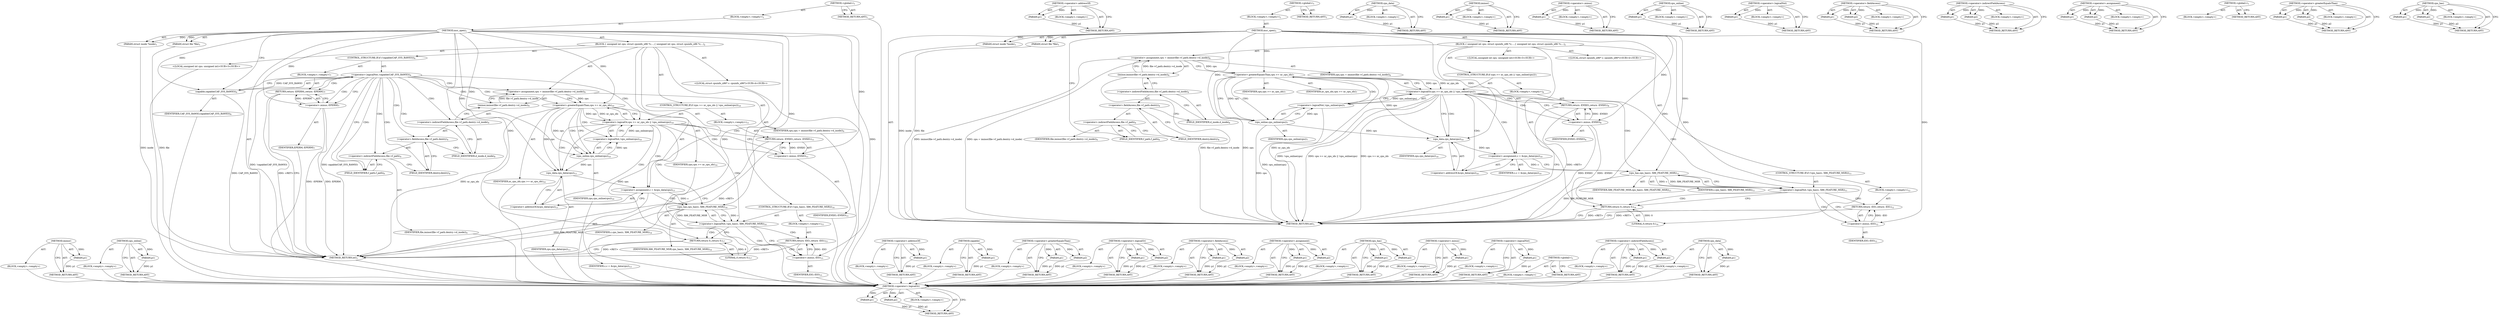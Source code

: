 digraph "cpu_data" {
vulnerable_96 [label=<(METHOD,&lt;operator&gt;.logicalOr)>];
vulnerable_97 [label=<(PARAM,p1)>];
vulnerable_98 [label=<(PARAM,p2)>];
vulnerable_99 [label=<(BLOCK,&lt;empty&gt;,&lt;empty&gt;)>];
vulnerable_100 [label=<(METHOD_RETURN,ANY)>];
vulnerable_118 [label=<(METHOD,&lt;operator&gt;.addressOf)>];
vulnerable_119 [label=<(PARAM,p1)>];
vulnerable_120 [label=<(BLOCK,&lt;empty&gt;,&lt;empty&gt;)>];
vulnerable_121 [label=<(METHOD_RETURN,ANY)>];
vulnerable_6 [label=<(METHOD,&lt;global&gt;)<SUB>1</SUB>>];
vulnerable_7 [label=<(BLOCK,&lt;empty&gt;,&lt;empty&gt;)<SUB>1</SUB>>];
vulnerable_8 [label=<(METHOD,msr_open)<SUB>1</SUB>>];
vulnerable_9 [label=<(PARAM,struct inode *inode)<SUB>1</SUB>>];
vulnerable_10 [label=<(PARAM,struct file *file)<SUB>1</SUB>>];
vulnerable_11 [label=<(BLOCK,{
 	unsigned int cpu;
 	struct cpuinfo_x86 *c;
...,{
 	unsigned int cpu;
 	struct cpuinfo_x86 *c;
...)<SUB>2</SUB>>];
vulnerable_12 [label="<(LOCAL,unsigned int cpu: unsigned int)<SUB>3</SUB>>"];
vulnerable_13 [label="<(LOCAL,struct cpuinfo_x86* c: cpuinfo_x86*)<SUB>4</SUB>>"];
vulnerable_14 [label=<(&lt;operator&gt;.assignment,cpu = iminor(file-&gt;f_path.dentry-&gt;d_inode))<SUB>6</SUB>>];
vulnerable_15 [label=<(IDENTIFIER,cpu,cpu = iminor(file-&gt;f_path.dentry-&gt;d_inode))<SUB>6</SUB>>];
vulnerable_16 [label=<(iminor,iminor(file-&gt;f_path.dentry-&gt;d_inode))<SUB>6</SUB>>];
vulnerable_17 [label=<(&lt;operator&gt;.indirectFieldAccess,file-&gt;f_path.dentry-&gt;d_inode)<SUB>6</SUB>>];
vulnerable_18 [label=<(&lt;operator&gt;.fieldAccess,file-&gt;f_path.dentry)<SUB>6</SUB>>];
vulnerable_19 [label=<(&lt;operator&gt;.indirectFieldAccess,file-&gt;f_path)<SUB>6</SUB>>];
vulnerable_20 [label=<(IDENTIFIER,file,iminor(file-&gt;f_path.dentry-&gt;d_inode))<SUB>6</SUB>>];
vulnerable_21 [label=<(FIELD_IDENTIFIER,f_path,f_path)<SUB>6</SUB>>];
vulnerable_22 [label=<(FIELD_IDENTIFIER,dentry,dentry)<SUB>6</SUB>>];
vulnerable_23 [label=<(FIELD_IDENTIFIER,d_inode,d_inode)<SUB>6</SUB>>];
vulnerable_24 [label=<(CONTROL_STRUCTURE,IF,if (cpu &gt;= nr_cpu_ids || !cpu_online(cpu)))<SUB>7</SUB>>];
vulnerable_25 [label=<(&lt;operator&gt;.logicalOr,cpu &gt;= nr_cpu_ids || !cpu_online(cpu))<SUB>7</SUB>>];
vulnerable_26 [label=<(&lt;operator&gt;.greaterEqualsThan,cpu &gt;= nr_cpu_ids)<SUB>7</SUB>>];
vulnerable_27 [label=<(IDENTIFIER,cpu,cpu &gt;= nr_cpu_ids)<SUB>7</SUB>>];
vulnerable_28 [label=<(IDENTIFIER,nr_cpu_ids,cpu &gt;= nr_cpu_ids)<SUB>7</SUB>>];
vulnerable_29 [label=<(&lt;operator&gt;.logicalNot,!cpu_online(cpu))<SUB>7</SUB>>];
vulnerable_30 [label=<(cpu_online,cpu_online(cpu))<SUB>7</SUB>>];
vulnerable_31 [label=<(IDENTIFIER,cpu,cpu_online(cpu))<SUB>7</SUB>>];
vulnerable_32 [label=<(BLOCK,&lt;empty&gt;,&lt;empty&gt;)<SUB>8</SUB>>];
vulnerable_33 [label=<(RETURN,return -ENXIO;,return -ENXIO;)<SUB>8</SUB>>];
vulnerable_34 [label=<(&lt;operator&gt;.minus,-ENXIO)<SUB>8</SUB>>];
vulnerable_35 [label=<(IDENTIFIER,ENXIO,-ENXIO)<SUB>8</SUB>>];
vulnerable_36 [label=<(&lt;operator&gt;.assignment,c = &amp;cpu_data(cpu))<SUB>10</SUB>>];
vulnerable_37 [label=<(IDENTIFIER,c,c = &amp;cpu_data(cpu))<SUB>10</SUB>>];
vulnerable_38 [label=<(&lt;operator&gt;.addressOf,&amp;cpu_data(cpu))<SUB>10</SUB>>];
vulnerable_39 [label=<(cpu_data,cpu_data(cpu))<SUB>10</SUB>>];
vulnerable_40 [label=<(IDENTIFIER,cpu,cpu_data(cpu))<SUB>10</SUB>>];
vulnerable_41 [label=<(CONTROL_STRUCTURE,IF,if (!cpu_has(c, X86_FEATURE_MSR)))<SUB>11</SUB>>];
vulnerable_42 [label=<(&lt;operator&gt;.logicalNot,!cpu_has(c, X86_FEATURE_MSR))<SUB>11</SUB>>];
vulnerable_43 [label=<(cpu_has,cpu_has(c, X86_FEATURE_MSR))<SUB>11</SUB>>];
vulnerable_44 [label=<(IDENTIFIER,c,cpu_has(c, X86_FEATURE_MSR))<SUB>11</SUB>>];
vulnerable_45 [label=<(IDENTIFIER,X86_FEATURE_MSR,cpu_has(c, X86_FEATURE_MSR))<SUB>11</SUB>>];
vulnerable_46 [label=<(BLOCK,&lt;empty&gt;,&lt;empty&gt;)<SUB>12</SUB>>];
vulnerable_47 [label=<(RETURN,return -EIO;,return -EIO;)<SUB>12</SUB>>];
vulnerable_48 [label=<(&lt;operator&gt;.minus,-EIO)<SUB>12</SUB>>];
vulnerable_49 [label=<(IDENTIFIER,EIO,-EIO)<SUB>12</SUB>>];
vulnerable_50 [label=<(RETURN,return 0;,return 0;)<SUB>14</SUB>>];
vulnerable_51 [label=<(LITERAL,0,return 0;)<SUB>14</SUB>>];
vulnerable_52 [label=<(METHOD_RETURN,int)<SUB>1</SUB>>];
vulnerable_54 [label=<(METHOD_RETURN,ANY)<SUB>1</SUB>>];
vulnerable_122 [label=<(METHOD,cpu_data)>];
vulnerable_123 [label=<(PARAM,p1)>];
vulnerable_124 [label=<(BLOCK,&lt;empty&gt;,&lt;empty&gt;)>];
vulnerable_125 [label=<(METHOD_RETURN,ANY)>];
vulnerable_82 [label=<(METHOD,iminor)>];
vulnerable_83 [label=<(PARAM,p1)>];
vulnerable_84 [label=<(BLOCK,&lt;empty&gt;,&lt;empty&gt;)>];
vulnerable_85 [label=<(METHOD_RETURN,ANY)>];
vulnerable_114 [label=<(METHOD,&lt;operator&gt;.minus)>];
vulnerable_115 [label=<(PARAM,p1)>];
vulnerable_116 [label=<(BLOCK,&lt;empty&gt;,&lt;empty&gt;)>];
vulnerable_117 [label=<(METHOD_RETURN,ANY)>];
vulnerable_110 [label=<(METHOD,cpu_online)>];
vulnerable_111 [label=<(PARAM,p1)>];
vulnerable_112 [label=<(BLOCK,&lt;empty&gt;,&lt;empty&gt;)>];
vulnerable_113 [label=<(METHOD_RETURN,ANY)>];
vulnerable_106 [label=<(METHOD,&lt;operator&gt;.logicalNot)>];
vulnerable_107 [label=<(PARAM,p1)>];
vulnerable_108 [label=<(BLOCK,&lt;empty&gt;,&lt;empty&gt;)>];
vulnerable_109 [label=<(METHOD_RETURN,ANY)>];
vulnerable_91 [label=<(METHOD,&lt;operator&gt;.fieldAccess)>];
vulnerable_92 [label=<(PARAM,p1)>];
vulnerable_93 [label=<(PARAM,p2)>];
vulnerable_94 [label=<(BLOCK,&lt;empty&gt;,&lt;empty&gt;)>];
vulnerable_95 [label=<(METHOD_RETURN,ANY)>];
vulnerable_86 [label=<(METHOD,&lt;operator&gt;.indirectFieldAccess)>];
vulnerable_87 [label=<(PARAM,p1)>];
vulnerable_88 [label=<(PARAM,p2)>];
vulnerable_89 [label=<(BLOCK,&lt;empty&gt;,&lt;empty&gt;)>];
vulnerable_90 [label=<(METHOD_RETURN,ANY)>];
vulnerable_77 [label=<(METHOD,&lt;operator&gt;.assignment)>];
vulnerable_78 [label=<(PARAM,p1)>];
vulnerable_79 [label=<(PARAM,p2)>];
vulnerable_80 [label=<(BLOCK,&lt;empty&gt;,&lt;empty&gt;)>];
vulnerable_81 [label=<(METHOD_RETURN,ANY)>];
vulnerable_71 [label=<(METHOD,&lt;global&gt;)<SUB>1</SUB>>];
vulnerable_72 [label=<(BLOCK,&lt;empty&gt;,&lt;empty&gt;)>];
vulnerable_73 [label=<(METHOD_RETURN,ANY)>];
vulnerable_101 [label=<(METHOD,&lt;operator&gt;.greaterEqualsThan)>];
vulnerable_102 [label=<(PARAM,p1)>];
vulnerable_103 [label=<(PARAM,p2)>];
vulnerable_104 [label=<(BLOCK,&lt;empty&gt;,&lt;empty&gt;)>];
vulnerable_105 [label=<(METHOD_RETURN,ANY)>];
vulnerable_126 [label=<(METHOD,cpu_has)>];
vulnerable_127 [label=<(PARAM,p1)>];
vulnerable_128 [label=<(PARAM,p2)>];
vulnerable_129 [label=<(BLOCK,&lt;empty&gt;,&lt;empty&gt;)>];
vulnerable_130 [label=<(METHOD_RETURN,ANY)>];
fixed_102 [label=<(METHOD,iminor)>];
fixed_103 [label=<(PARAM,p1)>];
fixed_104 [label=<(BLOCK,&lt;empty&gt;,&lt;empty&gt;)>];
fixed_105 [label=<(METHOD_RETURN,ANY)>];
fixed_126 [label=<(METHOD,cpu_online)>];
fixed_127 [label=<(PARAM,p1)>];
fixed_128 [label=<(BLOCK,&lt;empty&gt;,&lt;empty&gt;)>];
fixed_129 [label=<(METHOD_RETURN,ANY)>];
fixed_6 [label=<(METHOD,&lt;global&gt;)<SUB>1</SUB>>];
fixed_7 [label=<(BLOCK,&lt;empty&gt;,&lt;empty&gt;)<SUB>1</SUB>>];
fixed_8 [label=<(METHOD,msr_open)<SUB>1</SUB>>];
fixed_9 [label=<(PARAM,struct inode *inode)<SUB>1</SUB>>];
fixed_10 [label=<(PARAM,struct file *file)<SUB>1</SUB>>];
fixed_11 [label=<(BLOCK,{
 	unsigned int cpu;
 	struct cpuinfo_x86 *c;
...,{
 	unsigned int cpu;
 	struct cpuinfo_x86 *c;
...)<SUB>2</SUB>>];
fixed_12 [label="<(LOCAL,unsigned int cpu: unsigned int)<SUB>3</SUB>>"];
fixed_13 [label="<(LOCAL,struct cpuinfo_x86* c: cpuinfo_x86*)<SUB>4</SUB>>"];
fixed_14 [label=<(CONTROL_STRUCTURE,IF,if (!capable(CAP_SYS_RAWIO)))<SUB>6</SUB>>];
fixed_15 [label=<(&lt;operator&gt;.logicalNot,!capable(CAP_SYS_RAWIO))<SUB>6</SUB>>];
fixed_16 [label=<(capable,capable(CAP_SYS_RAWIO))<SUB>6</SUB>>];
fixed_17 [label=<(IDENTIFIER,CAP_SYS_RAWIO,capable(CAP_SYS_RAWIO))<SUB>6</SUB>>];
fixed_18 [label=<(BLOCK,&lt;empty&gt;,&lt;empty&gt;)<SUB>7</SUB>>];
fixed_19 [label=<(RETURN,return -EPERM;,return -EPERM;)<SUB>7</SUB>>];
fixed_20 [label=<(&lt;operator&gt;.minus,-EPERM)<SUB>7</SUB>>];
fixed_21 [label=<(IDENTIFIER,EPERM,-EPERM)<SUB>7</SUB>>];
fixed_22 [label=<(&lt;operator&gt;.assignment,cpu = iminor(file-&gt;f_path.dentry-&gt;d_inode))<SUB>9</SUB>>];
fixed_23 [label=<(IDENTIFIER,cpu,cpu = iminor(file-&gt;f_path.dentry-&gt;d_inode))<SUB>9</SUB>>];
fixed_24 [label=<(iminor,iminor(file-&gt;f_path.dentry-&gt;d_inode))<SUB>9</SUB>>];
fixed_25 [label=<(&lt;operator&gt;.indirectFieldAccess,file-&gt;f_path.dentry-&gt;d_inode)<SUB>9</SUB>>];
fixed_26 [label=<(&lt;operator&gt;.fieldAccess,file-&gt;f_path.dentry)<SUB>9</SUB>>];
fixed_27 [label=<(&lt;operator&gt;.indirectFieldAccess,file-&gt;f_path)<SUB>9</SUB>>];
fixed_28 [label=<(IDENTIFIER,file,iminor(file-&gt;f_path.dentry-&gt;d_inode))<SUB>9</SUB>>];
fixed_29 [label=<(FIELD_IDENTIFIER,f_path,f_path)<SUB>9</SUB>>];
fixed_30 [label=<(FIELD_IDENTIFIER,dentry,dentry)<SUB>9</SUB>>];
fixed_31 [label=<(FIELD_IDENTIFIER,d_inode,d_inode)<SUB>9</SUB>>];
fixed_32 [label=<(CONTROL_STRUCTURE,IF,if (cpu &gt;= nr_cpu_ids || !cpu_online(cpu)))<SUB>10</SUB>>];
fixed_33 [label=<(&lt;operator&gt;.logicalOr,cpu &gt;= nr_cpu_ids || !cpu_online(cpu))<SUB>10</SUB>>];
fixed_34 [label=<(&lt;operator&gt;.greaterEqualsThan,cpu &gt;= nr_cpu_ids)<SUB>10</SUB>>];
fixed_35 [label=<(IDENTIFIER,cpu,cpu &gt;= nr_cpu_ids)<SUB>10</SUB>>];
fixed_36 [label=<(IDENTIFIER,nr_cpu_ids,cpu &gt;= nr_cpu_ids)<SUB>10</SUB>>];
fixed_37 [label=<(&lt;operator&gt;.logicalNot,!cpu_online(cpu))<SUB>10</SUB>>];
fixed_38 [label=<(cpu_online,cpu_online(cpu))<SUB>10</SUB>>];
fixed_39 [label=<(IDENTIFIER,cpu,cpu_online(cpu))<SUB>10</SUB>>];
fixed_40 [label=<(BLOCK,&lt;empty&gt;,&lt;empty&gt;)<SUB>11</SUB>>];
fixed_41 [label=<(RETURN,return -ENXIO;,return -ENXIO;)<SUB>11</SUB>>];
fixed_42 [label=<(&lt;operator&gt;.minus,-ENXIO)<SUB>11</SUB>>];
fixed_43 [label=<(IDENTIFIER,ENXIO,-ENXIO)<SUB>11</SUB>>];
fixed_44 [label=<(&lt;operator&gt;.assignment,c = &amp;cpu_data(cpu))<SUB>13</SUB>>];
fixed_45 [label=<(IDENTIFIER,c,c = &amp;cpu_data(cpu))<SUB>13</SUB>>];
fixed_46 [label=<(&lt;operator&gt;.addressOf,&amp;cpu_data(cpu))<SUB>13</SUB>>];
fixed_47 [label=<(cpu_data,cpu_data(cpu))<SUB>13</SUB>>];
fixed_48 [label=<(IDENTIFIER,cpu,cpu_data(cpu))<SUB>13</SUB>>];
fixed_49 [label=<(CONTROL_STRUCTURE,IF,if (!cpu_has(c, X86_FEATURE_MSR)))<SUB>14</SUB>>];
fixed_50 [label=<(&lt;operator&gt;.logicalNot,!cpu_has(c, X86_FEATURE_MSR))<SUB>14</SUB>>];
fixed_51 [label=<(cpu_has,cpu_has(c, X86_FEATURE_MSR))<SUB>14</SUB>>];
fixed_52 [label=<(IDENTIFIER,c,cpu_has(c, X86_FEATURE_MSR))<SUB>14</SUB>>];
fixed_53 [label=<(IDENTIFIER,X86_FEATURE_MSR,cpu_has(c, X86_FEATURE_MSR))<SUB>14</SUB>>];
fixed_54 [label=<(BLOCK,&lt;empty&gt;,&lt;empty&gt;)<SUB>15</SUB>>];
fixed_55 [label=<(RETURN,return -EIO;,return -EIO;)<SUB>15</SUB>>];
fixed_56 [label=<(&lt;operator&gt;.minus,-EIO)<SUB>15</SUB>>];
fixed_57 [label=<(IDENTIFIER,EIO,-EIO)<SUB>15</SUB>>];
fixed_58 [label=<(RETURN,return 0;,return 0;)<SUB>17</SUB>>];
fixed_59 [label=<(LITERAL,0,return 0;)<SUB>17</SUB>>];
fixed_60 [label=<(METHOD_RETURN,int)<SUB>1</SUB>>];
fixed_62 [label=<(METHOD_RETURN,ANY)<SUB>1</SUB>>];
fixed_130 [label=<(METHOD,&lt;operator&gt;.addressOf)>];
fixed_131 [label=<(PARAM,p1)>];
fixed_132 [label=<(BLOCK,&lt;empty&gt;,&lt;empty&gt;)>];
fixed_133 [label=<(METHOD_RETURN,ANY)>];
fixed_89 [label=<(METHOD,capable)>];
fixed_90 [label=<(PARAM,p1)>];
fixed_91 [label=<(BLOCK,&lt;empty&gt;,&lt;empty&gt;)>];
fixed_92 [label=<(METHOD_RETURN,ANY)>];
fixed_121 [label=<(METHOD,&lt;operator&gt;.greaterEqualsThan)>];
fixed_122 [label=<(PARAM,p1)>];
fixed_123 [label=<(PARAM,p2)>];
fixed_124 [label=<(BLOCK,&lt;empty&gt;,&lt;empty&gt;)>];
fixed_125 [label=<(METHOD_RETURN,ANY)>];
fixed_116 [label=<(METHOD,&lt;operator&gt;.logicalOr)>];
fixed_117 [label=<(PARAM,p1)>];
fixed_118 [label=<(PARAM,p2)>];
fixed_119 [label=<(BLOCK,&lt;empty&gt;,&lt;empty&gt;)>];
fixed_120 [label=<(METHOD_RETURN,ANY)>];
fixed_111 [label=<(METHOD,&lt;operator&gt;.fieldAccess)>];
fixed_112 [label=<(PARAM,p1)>];
fixed_113 [label=<(PARAM,p2)>];
fixed_114 [label=<(BLOCK,&lt;empty&gt;,&lt;empty&gt;)>];
fixed_115 [label=<(METHOD_RETURN,ANY)>];
fixed_97 [label=<(METHOD,&lt;operator&gt;.assignment)>];
fixed_98 [label=<(PARAM,p1)>];
fixed_99 [label=<(PARAM,p2)>];
fixed_100 [label=<(BLOCK,&lt;empty&gt;,&lt;empty&gt;)>];
fixed_101 [label=<(METHOD_RETURN,ANY)>];
fixed_138 [label=<(METHOD,cpu_has)>];
fixed_139 [label=<(PARAM,p1)>];
fixed_140 [label=<(PARAM,p2)>];
fixed_141 [label=<(BLOCK,&lt;empty&gt;,&lt;empty&gt;)>];
fixed_142 [label=<(METHOD_RETURN,ANY)>];
fixed_93 [label=<(METHOD,&lt;operator&gt;.minus)>];
fixed_94 [label=<(PARAM,p1)>];
fixed_95 [label=<(BLOCK,&lt;empty&gt;,&lt;empty&gt;)>];
fixed_96 [label=<(METHOD_RETURN,ANY)>];
fixed_85 [label=<(METHOD,&lt;operator&gt;.logicalNot)>];
fixed_86 [label=<(PARAM,p1)>];
fixed_87 [label=<(BLOCK,&lt;empty&gt;,&lt;empty&gt;)>];
fixed_88 [label=<(METHOD_RETURN,ANY)>];
fixed_79 [label=<(METHOD,&lt;global&gt;)<SUB>1</SUB>>];
fixed_80 [label=<(BLOCK,&lt;empty&gt;,&lt;empty&gt;)>];
fixed_81 [label=<(METHOD_RETURN,ANY)>];
fixed_106 [label=<(METHOD,&lt;operator&gt;.indirectFieldAccess)>];
fixed_107 [label=<(PARAM,p1)>];
fixed_108 [label=<(PARAM,p2)>];
fixed_109 [label=<(BLOCK,&lt;empty&gt;,&lt;empty&gt;)>];
fixed_110 [label=<(METHOD_RETURN,ANY)>];
fixed_134 [label=<(METHOD,cpu_data)>];
fixed_135 [label=<(PARAM,p1)>];
fixed_136 [label=<(BLOCK,&lt;empty&gt;,&lt;empty&gt;)>];
fixed_137 [label=<(METHOD_RETURN,ANY)>];
vulnerable_96 -> vulnerable_97  [key=0, label="AST: "];
vulnerable_96 -> vulnerable_97  [key=1, label="DDG: "];
vulnerable_96 -> vulnerable_99  [key=0, label="AST: "];
vulnerable_96 -> vulnerable_98  [key=0, label="AST: "];
vulnerable_96 -> vulnerable_98  [key=1, label="DDG: "];
vulnerable_96 -> vulnerable_100  [key=0, label="AST: "];
vulnerable_96 -> vulnerable_100  [key=1, label="CFG: "];
vulnerable_97 -> vulnerable_100  [key=0, label="DDG: p1"];
vulnerable_98 -> vulnerable_100  [key=0, label="DDG: p2"];
vulnerable_118 -> vulnerable_119  [key=0, label="AST: "];
vulnerable_118 -> vulnerable_119  [key=1, label="DDG: "];
vulnerable_118 -> vulnerable_120  [key=0, label="AST: "];
vulnerable_118 -> vulnerable_121  [key=0, label="AST: "];
vulnerable_118 -> vulnerable_121  [key=1, label="CFG: "];
vulnerable_119 -> vulnerable_121  [key=0, label="DDG: p1"];
vulnerable_6 -> vulnerable_7  [key=0, label="AST: "];
vulnerable_6 -> vulnerable_54  [key=0, label="AST: "];
vulnerable_6 -> vulnerable_54  [key=1, label="CFG: "];
vulnerable_7 -> vulnerable_8  [key=0, label="AST: "];
vulnerable_8 -> vulnerable_9  [key=0, label="AST: "];
vulnerable_8 -> vulnerable_9  [key=1, label="DDG: "];
vulnerable_8 -> vulnerable_10  [key=0, label="AST: "];
vulnerable_8 -> vulnerable_10  [key=1, label="DDG: "];
vulnerable_8 -> vulnerable_11  [key=0, label="AST: "];
vulnerable_8 -> vulnerable_52  [key=0, label="AST: "];
vulnerable_8 -> vulnerable_21  [key=0, label="CFG: "];
vulnerable_8 -> vulnerable_50  [key=0, label="DDG: "];
vulnerable_8 -> vulnerable_51  [key=0, label="DDG: "];
vulnerable_8 -> vulnerable_26  [key=0, label="DDG: "];
vulnerable_8 -> vulnerable_39  [key=0, label="DDG: "];
vulnerable_8 -> vulnerable_43  [key=0, label="DDG: "];
vulnerable_8 -> vulnerable_30  [key=0, label="DDG: "];
vulnerable_8 -> vulnerable_34  [key=0, label="DDG: "];
vulnerable_8 -> vulnerable_48  [key=0, label="DDG: "];
vulnerable_9 -> vulnerable_52  [key=0, label="DDG: inode"];
vulnerable_10 -> vulnerable_52  [key=0, label="DDG: file"];
vulnerable_11 -> vulnerable_12  [key=0, label="AST: "];
vulnerable_11 -> vulnerable_13  [key=0, label="AST: "];
vulnerable_11 -> vulnerable_14  [key=0, label="AST: "];
vulnerable_11 -> vulnerable_24  [key=0, label="AST: "];
vulnerable_11 -> vulnerable_36  [key=0, label="AST: "];
vulnerable_11 -> vulnerable_41  [key=0, label="AST: "];
vulnerable_11 -> vulnerable_50  [key=0, label="AST: "];
vulnerable_14 -> vulnerable_15  [key=0, label="AST: "];
vulnerable_14 -> vulnerable_16  [key=0, label="AST: "];
vulnerable_14 -> vulnerable_26  [key=0, label="CFG: "];
vulnerable_14 -> vulnerable_26  [key=1, label="DDG: cpu"];
vulnerable_14 -> vulnerable_52  [key=0, label="DDG: iminor(file-&gt;f_path.dentry-&gt;d_inode)"];
vulnerable_14 -> vulnerable_52  [key=1, label="DDG: cpu = iminor(file-&gt;f_path.dentry-&gt;d_inode)"];
vulnerable_16 -> vulnerable_17  [key=0, label="AST: "];
vulnerable_16 -> vulnerable_14  [key=0, label="CFG: "];
vulnerable_16 -> vulnerable_14  [key=1, label="DDG: file-&gt;f_path.dentry-&gt;d_inode"];
vulnerable_16 -> vulnerable_52  [key=0, label="DDG: file-&gt;f_path.dentry-&gt;d_inode"];
vulnerable_17 -> vulnerable_18  [key=0, label="AST: "];
vulnerable_17 -> vulnerable_23  [key=0, label="AST: "];
vulnerable_17 -> vulnerable_16  [key=0, label="CFG: "];
vulnerable_18 -> vulnerable_19  [key=0, label="AST: "];
vulnerable_18 -> vulnerable_22  [key=0, label="AST: "];
vulnerable_18 -> vulnerable_23  [key=0, label="CFG: "];
vulnerable_19 -> vulnerable_20  [key=0, label="AST: "];
vulnerable_19 -> vulnerable_21  [key=0, label="AST: "];
vulnerable_19 -> vulnerable_22  [key=0, label="CFG: "];
vulnerable_21 -> vulnerable_19  [key=0, label="CFG: "];
vulnerable_22 -> vulnerable_18  [key=0, label="CFG: "];
vulnerable_23 -> vulnerable_17  [key=0, label="CFG: "];
vulnerable_24 -> vulnerable_25  [key=0, label="AST: "];
vulnerable_24 -> vulnerable_32  [key=0, label="AST: "];
vulnerable_25 -> vulnerable_26  [key=0, label="AST: "];
vulnerable_25 -> vulnerable_29  [key=0, label="AST: "];
vulnerable_25 -> vulnerable_34  [key=0, label="CFG: "];
vulnerable_25 -> vulnerable_34  [key=1, label="CDG: "];
vulnerable_25 -> vulnerable_39  [key=0, label="CFG: "];
vulnerable_25 -> vulnerable_39  [key=1, label="CDG: "];
vulnerable_25 -> vulnerable_52  [key=0, label="DDG: cpu &gt;= nr_cpu_ids"];
vulnerable_25 -> vulnerable_52  [key=1, label="DDG: !cpu_online(cpu)"];
vulnerable_25 -> vulnerable_52  [key=2, label="DDG: cpu &gt;= nr_cpu_ids || !cpu_online(cpu)"];
vulnerable_25 -> vulnerable_33  [key=0, label="CDG: "];
vulnerable_25 -> vulnerable_42  [key=0, label="CDG: "];
vulnerable_25 -> vulnerable_36  [key=0, label="CDG: "];
vulnerable_25 -> vulnerable_38  [key=0, label="CDG: "];
vulnerable_25 -> vulnerable_43  [key=0, label="CDG: "];
vulnerable_26 -> vulnerable_27  [key=0, label="AST: "];
vulnerable_26 -> vulnerable_28  [key=0, label="AST: "];
vulnerable_26 -> vulnerable_25  [key=0, label="CFG: "];
vulnerable_26 -> vulnerable_25  [key=1, label="DDG: cpu"];
vulnerable_26 -> vulnerable_25  [key=2, label="DDG: nr_cpu_ids"];
vulnerable_26 -> vulnerable_30  [key=0, label="CFG: "];
vulnerable_26 -> vulnerable_30  [key=1, label="DDG: cpu"];
vulnerable_26 -> vulnerable_30  [key=2, label="CDG: "];
vulnerable_26 -> vulnerable_52  [key=0, label="DDG: cpu"];
vulnerable_26 -> vulnerable_52  [key=1, label="DDG: nr_cpu_ids"];
vulnerable_26 -> vulnerable_39  [key=0, label="DDG: cpu"];
vulnerable_26 -> vulnerable_29  [key=0, label="CDG: "];
vulnerable_29 -> vulnerable_30  [key=0, label="AST: "];
vulnerable_29 -> vulnerable_25  [key=0, label="CFG: "];
vulnerable_29 -> vulnerable_25  [key=1, label="DDG: cpu_online(cpu)"];
vulnerable_29 -> vulnerable_52  [key=0, label="DDG: cpu_online(cpu)"];
vulnerable_30 -> vulnerable_31  [key=0, label="AST: "];
vulnerable_30 -> vulnerable_29  [key=0, label="CFG: "];
vulnerable_30 -> vulnerable_29  [key=1, label="DDG: cpu"];
vulnerable_30 -> vulnerable_52  [key=0, label="DDG: cpu"];
vulnerable_30 -> vulnerable_39  [key=0, label="DDG: cpu"];
vulnerable_32 -> vulnerable_33  [key=0, label="AST: "];
vulnerable_33 -> vulnerable_34  [key=0, label="AST: "];
vulnerable_33 -> vulnerable_52  [key=0, label="CFG: "];
vulnerable_33 -> vulnerable_52  [key=1, label="DDG: &lt;RET&gt;"];
vulnerable_34 -> vulnerable_35  [key=0, label="AST: "];
vulnerable_34 -> vulnerable_33  [key=0, label="CFG: "];
vulnerable_34 -> vulnerable_33  [key=1, label="DDG: -ENXIO"];
vulnerable_34 -> vulnerable_52  [key=0, label="DDG: ENXIO"];
vulnerable_34 -> vulnerable_52  [key=1, label="DDG: -ENXIO"];
vulnerable_36 -> vulnerable_37  [key=0, label="AST: "];
vulnerable_36 -> vulnerable_38  [key=0, label="AST: "];
vulnerable_36 -> vulnerable_43  [key=0, label="CFG: "];
vulnerable_36 -> vulnerable_43  [key=1, label="DDG: c"];
vulnerable_38 -> vulnerable_39  [key=0, label="AST: "];
vulnerable_38 -> vulnerable_36  [key=0, label="CFG: "];
vulnerable_39 -> vulnerable_40  [key=0, label="AST: "];
vulnerable_39 -> vulnerable_38  [key=0, label="CFG: "];
vulnerable_39 -> vulnerable_36  [key=0, label="DDG: cpu"];
vulnerable_41 -> vulnerable_42  [key=0, label="AST: "];
vulnerable_41 -> vulnerable_46  [key=0, label="AST: "];
vulnerable_42 -> vulnerable_43  [key=0, label="AST: "];
vulnerable_42 -> vulnerable_48  [key=0, label="CFG: "];
vulnerable_42 -> vulnerable_48  [key=1, label="CDG: "];
vulnerable_42 -> vulnerable_50  [key=0, label="CFG: "];
vulnerable_42 -> vulnerable_50  [key=1, label="CDG: "];
vulnerable_42 -> vulnerable_47  [key=0, label="CDG: "];
vulnerable_43 -> vulnerable_44  [key=0, label="AST: "];
vulnerable_43 -> vulnerable_45  [key=0, label="AST: "];
vulnerable_43 -> vulnerable_42  [key=0, label="CFG: "];
vulnerable_43 -> vulnerable_42  [key=1, label="DDG: c"];
vulnerable_43 -> vulnerable_42  [key=2, label="DDG: X86_FEATURE_MSR"];
vulnerable_43 -> vulnerable_52  [key=0, label="DDG: X86_FEATURE_MSR"];
vulnerable_46 -> vulnerable_47  [key=0, label="AST: "];
vulnerable_47 -> vulnerable_48  [key=0, label="AST: "];
vulnerable_47 -> vulnerable_52  [key=0, label="CFG: "];
vulnerable_47 -> vulnerable_52  [key=1, label="DDG: &lt;RET&gt;"];
vulnerable_48 -> vulnerable_49  [key=0, label="AST: "];
vulnerable_48 -> vulnerable_47  [key=0, label="CFG: "];
vulnerable_48 -> vulnerable_47  [key=1, label="DDG: -EIO"];
vulnerable_50 -> vulnerable_51  [key=0, label="AST: "];
vulnerable_50 -> vulnerable_52  [key=0, label="CFG: "];
vulnerable_50 -> vulnerable_52  [key=1, label="DDG: &lt;RET&gt;"];
vulnerable_51 -> vulnerable_50  [key=0, label="DDG: 0"];
vulnerable_122 -> vulnerable_123  [key=0, label="AST: "];
vulnerable_122 -> vulnerable_123  [key=1, label="DDG: "];
vulnerable_122 -> vulnerable_124  [key=0, label="AST: "];
vulnerable_122 -> vulnerable_125  [key=0, label="AST: "];
vulnerable_122 -> vulnerable_125  [key=1, label="CFG: "];
vulnerable_123 -> vulnerable_125  [key=0, label="DDG: p1"];
vulnerable_82 -> vulnerable_83  [key=0, label="AST: "];
vulnerable_82 -> vulnerable_83  [key=1, label="DDG: "];
vulnerable_82 -> vulnerable_84  [key=0, label="AST: "];
vulnerable_82 -> vulnerable_85  [key=0, label="AST: "];
vulnerable_82 -> vulnerable_85  [key=1, label="CFG: "];
vulnerable_83 -> vulnerable_85  [key=0, label="DDG: p1"];
vulnerable_114 -> vulnerable_115  [key=0, label="AST: "];
vulnerable_114 -> vulnerable_115  [key=1, label="DDG: "];
vulnerable_114 -> vulnerable_116  [key=0, label="AST: "];
vulnerable_114 -> vulnerable_117  [key=0, label="AST: "];
vulnerable_114 -> vulnerable_117  [key=1, label="CFG: "];
vulnerable_115 -> vulnerable_117  [key=0, label="DDG: p1"];
vulnerable_110 -> vulnerable_111  [key=0, label="AST: "];
vulnerable_110 -> vulnerable_111  [key=1, label="DDG: "];
vulnerable_110 -> vulnerable_112  [key=0, label="AST: "];
vulnerable_110 -> vulnerable_113  [key=0, label="AST: "];
vulnerable_110 -> vulnerable_113  [key=1, label="CFG: "];
vulnerable_111 -> vulnerable_113  [key=0, label="DDG: p1"];
vulnerable_106 -> vulnerable_107  [key=0, label="AST: "];
vulnerable_106 -> vulnerable_107  [key=1, label="DDG: "];
vulnerable_106 -> vulnerable_108  [key=0, label="AST: "];
vulnerable_106 -> vulnerable_109  [key=0, label="AST: "];
vulnerable_106 -> vulnerable_109  [key=1, label="CFG: "];
vulnerable_107 -> vulnerable_109  [key=0, label="DDG: p1"];
vulnerable_91 -> vulnerable_92  [key=0, label="AST: "];
vulnerable_91 -> vulnerable_92  [key=1, label="DDG: "];
vulnerable_91 -> vulnerable_94  [key=0, label="AST: "];
vulnerable_91 -> vulnerable_93  [key=0, label="AST: "];
vulnerable_91 -> vulnerable_93  [key=1, label="DDG: "];
vulnerable_91 -> vulnerable_95  [key=0, label="AST: "];
vulnerable_91 -> vulnerable_95  [key=1, label="CFG: "];
vulnerable_92 -> vulnerable_95  [key=0, label="DDG: p1"];
vulnerable_93 -> vulnerable_95  [key=0, label="DDG: p2"];
vulnerable_86 -> vulnerable_87  [key=0, label="AST: "];
vulnerable_86 -> vulnerable_87  [key=1, label="DDG: "];
vulnerable_86 -> vulnerable_89  [key=0, label="AST: "];
vulnerable_86 -> vulnerable_88  [key=0, label="AST: "];
vulnerable_86 -> vulnerable_88  [key=1, label="DDG: "];
vulnerable_86 -> vulnerable_90  [key=0, label="AST: "];
vulnerable_86 -> vulnerable_90  [key=1, label="CFG: "];
vulnerable_87 -> vulnerable_90  [key=0, label="DDG: p1"];
vulnerable_88 -> vulnerable_90  [key=0, label="DDG: p2"];
vulnerable_77 -> vulnerable_78  [key=0, label="AST: "];
vulnerable_77 -> vulnerable_78  [key=1, label="DDG: "];
vulnerable_77 -> vulnerable_80  [key=0, label="AST: "];
vulnerable_77 -> vulnerable_79  [key=0, label="AST: "];
vulnerable_77 -> vulnerable_79  [key=1, label="DDG: "];
vulnerable_77 -> vulnerable_81  [key=0, label="AST: "];
vulnerable_77 -> vulnerable_81  [key=1, label="CFG: "];
vulnerable_78 -> vulnerable_81  [key=0, label="DDG: p1"];
vulnerable_79 -> vulnerable_81  [key=0, label="DDG: p2"];
vulnerable_71 -> vulnerable_72  [key=0, label="AST: "];
vulnerable_71 -> vulnerable_73  [key=0, label="AST: "];
vulnerable_71 -> vulnerable_73  [key=1, label="CFG: "];
vulnerable_101 -> vulnerable_102  [key=0, label="AST: "];
vulnerable_101 -> vulnerable_102  [key=1, label="DDG: "];
vulnerable_101 -> vulnerable_104  [key=0, label="AST: "];
vulnerable_101 -> vulnerable_103  [key=0, label="AST: "];
vulnerable_101 -> vulnerable_103  [key=1, label="DDG: "];
vulnerable_101 -> vulnerable_105  [key=0, label="AST: "];
vulnerable_101 -> vulnerable_105  [key=1, label="CFG: "];
vulnerable_102 -> vulnerable_105  [key=0, label="DDG: p1"];
vulnerable_103 -> vulnerable_105  [key=0, label="DDG: p2"];
vulnerable_126 -> vulnerable_127  [key=0, label="AST: "];
vulnerable_126 -> vulnerable_127  [key=1, label="DDG: "];
vulnerable_126 -> vulnerable_129  [key=0, label="AST: "];
vulnerable_126 -> vulnerable_128  [key=0, label="AST: "];
vulnerable_126 -> vulnerable_128  [key=1, label="DDG: "];
vulnerable_126 -> vulnerable_130  [key=0, label="AST: "];
vulnerable_126 -> vulnerable_130  [key=1, label="CFG: "];
vulnerable_127 -> vulnerable_130  [key=0, label="DDG: p1"];
vulnerable_128 -> vulnerable_130  [key=0, label="DDG: p2"];
fixed_102 -> fixed_103  [key=0, label="AST: "];
fixed_102 -> fixed_103  [key=1, label="DDG: "];
fixed_102 -> fixed_104  [key=0, label="AST: "];
fixed_102 -> fixed_105  [key=0, label="AST: "];
fixed_102 -> fixed_105  [key=1, label="CFG: "];
fixed_103 -> fixed_105  [key=0, label="DDG: p1"];
fixed_104 -> vulnerable_96  [key=0];
fixed_105 -> vulnerable_96  [key=0];
fixed_126 -> fixed_127  [key=0, label="AST: "];
fixed_126 -> fixed_127  [key=1, label="DDG: "];
fixed_126 -> fixed_128  [key=0, label="AST: "];
fixed_126 -> fixed_129  [key=0, label="AST: "];
fixed_126 -> fixed_129  [key=1, label="CFG: "];
fixed_127 -> fixed_129  [key=0, label="DDG: p1"];
fixed_128 -> vulnerable_96  [key=0];
fixed_129 -> vulnerable_96  [key=0];
fixed_6 -> fixed_7  [key=0, label="AST: "];
fixed_6 -> fixed_62  [key=0, label="AST: "];
fixed_6 -> fixed_62  [key=1, label="CFG: "];
fixed_7 -> fixed_8  [key=0, label="AST: "];
fixed_8 -> fixed_9  [key=0, label="AST: "];
fixed_8 -> fixed_9  [key=1, label="DDG: "];
fixed_8 -> fixed_10  [key=0, label="AST: "];
fixed_8 -> fixed_10  [key=1, label="DDG: "];
fixed_8 -> fixed_11  [key=0, label="AST: "];
fixed_8 -> fixed_60  [key=0, label="AST: "];
fixed_8 -> fixed_16  [key=0, label="CFG: "];
fixed_8 -> fixed_16  [key=1, label="DDG: "];
fixed_8 -> fixed_58  [key=0, label="DDG: "];
fixed_8 -> fixed_59  [key=0, label="DDG: "];
fixed_8 -> fixed_34  [key=0, label="DDG: "];
fixed_8 -> fixed_47  [key=0, label="DDG: "];
fixed_8 -> fixed_51  [key=0, label="DDG: "];
fixed_8 -> fixed_20  [key=0, label="DDG: "];
fixed_8 -> fixed_38  [key=0, label="DDG: "];
fixed_8 -> fixed_42  [key=0, label="DDG: "];
fixed_8 -> fixed_56  [key=0, label="DDG: "];
fixed_9 -> fixed_60  [key=0, label="DDG: inode"];
fixed_10 -> fixed_60  [key=0, label="DDG: file"];
fixed_11 -> fixed_12  [key=0, label="AST: "];
fixed_11 -> fixed_13  [key=0, label="AST: "];
fixed_11 -> fixed_14  [key=0, label="AST: "];
fixed_11 -> fixed_22  [key=0, label="AST: "];
fixed_11 -> fixed_32  [key=0, label="AST: "];
fixed_11 -> fixed_44  [key=0, label="AST: "];
fixed_11 -> fixed_49  [key=0, label="AST: "];
fixed_11 -> fixed_58  [key=0, label="AST: "];
fixed_12 -> vulnerable_96  [key=0];
fixed_13 -> vulnerable_96  [key=0];
fixed_14 -> fixed_15  [key=0, label="AST: "];
fixed_14 -> fixed_18  [key=0, label="AST: "];
fixed_15 -> fixed_16  [key=0, label="AST: "];
fixed_15 -> fixed_20  [key=0, label="CFG: "];
fixed_15 -> fixed_20  [key=1, label="CDG: "];
fixed_15 -> fixed_29  [key=0, label="CFG: "];
fixed_15 -> fixed_29  [key=1, label="CDG: "];
fixed_15 -> fixed_60  [key=0, label="DDG: capable(CAP_SYS_RAWIO)"];
fixed_15 -> fixed_60  [key=1, label="DDG: !capable(CAP_SYS_RAWIO)"];
fixed_15 -> fixed_24  [key=0, label="CDG: "];
fixed_15 -> fixed_30  [key=0, label="CDG: "];
fixed_15 -> fixed_34  [key=0, label="CDG: "];
fixed_15 -> fixed_33  [key=0, label="CDG: "];
fixed_15 -> fixed_26  [key=0, label="CDG: "];
fixed_15 -> fixed_19  [key=0, label="CDG: "];
fixed_15 -> fixed_25  [key=0, label="CDG: "];
fixed_15 -> fixed_22  [key=0, label="CDG: "];
fixed_15 -> fixed_27  [key=0, label="CDG: "];
fixed_15 -> fixed_31  [key=0, label="CDG: "];
fixed_16 -> fixed_17  [key=0, label="AST: "];
fixed_16 -> fixed_15  [key=0, label="CFG: "];
fixed_16 -> fixed_15  [key=1, label="DDG: CAP_SYS_RAWIO"];
fixed_16 -> fixed_60  [key=0, label="DDG: CAP_SYS_RAWIO"];
fixed_17 -> vulnerable_96  [key=0];
fixed_18 -> fixed_19  [key=0, label="AST: "];
fixed_19 -> fixed_20  [key=0, label="AST: "];
fixed_19 -> fixed_60  [key=0, label="CFG: "];
fixed_19 -> fixed_60  [key=1, label="DDG: &lt;RET&gt;"];
fixed_20 -> fixed_21  [key=0, label="AST: "];
fixed_20 -> fixed_19  [key=0, label="CFG: "];
fixed_20 -> fixed_19  [key=1, label="DDG: -EPERM"];
fixed_20 -> fixed_60  [key=0, label="DDG: EPERM"];
fixed_20 -> fixed_60  [key=1, label="DDG: -EPERM"];
fixed_21 -> vulnerable_96  [key=0];
fixed_22 -> fixed_23  [key=0, label="AST: "];
fixed_22 -> fixed_24  [key=0, label="AST: "];
fixed_22 -> fixed_34  [key=0, label="CFG: "];
fixed_22 -> fixed_34  [key=1, label="DDG: cpu"];
fixed_23 -> vulnerable_96  [key=0];
fixed_24 -> fixed_25  [key=0, label="AST: "];
fixed_24 -> fixed_22  [key=0, label="CFG: "];
fixed_24 -> fixed_22  [key=1, label="DDG: file-&gt;f_path.dentry-&gt;d_inode"];
fixed_25 -> fixed_26  [key=0, label="AST: "];
fixed_25 -> fixed_31  [key=0, label="AST: "];
fixed_25 -> fixed_24  [key=0, label="CFG: "];
fixed_26 -> fixed_27  [key=0, label="AST: "];
fixed_26 -> fixed_30  [key=0, label="AST: "];
fixed_26 -> fixed_31  [key=0, label="CFG: "];
fixed_27 -> fixed_28  [key=0, label="AST: "];
fixed_27 -> fixed_29  [key=0, label="AST: "];
fixed_27 -> fixed_30  [key=0, label="CFG: "];
fixed_28 -> vulnerable_96  [key=0];
fixed_29 -> fixed_27  [key=0, label="CFG: "];
fixed_30 -> fixed_26  [key=0, label="CFG: "];
fixed_31 -> fixed_25  [key=0, label="CFG: "];
fixed_32 -> fixed_33  [key=0, label="AST: "];
fixed_32 -> fixed_40  [key=0, label="AST: "];
fixed_33 -> fixed_34  [key=0, label="AST: "];
fixed_33 -> fixed_37  [key=0, label="AST: "];
fixed_33 -> fixed_42  [key=0, label="CFG: "];
fixed_33 -> fixed_42  [key=1, label="CDG: "];
fixed_33 -> fixed_47  [key=0, label="CFG: "];
fixed_33 -> fixed_47  [key=1, label="CDG: "];
fixed_33 -> fixed_51  [key=0, label="CDG: "];
fixed_33 -> fixed_46  [key=0, label="CDG: "];
fixed_33 -> fixed_41  [key=0, label="CDG: "];
fixed_33 -> fixed_50  [key=0, label="CDG: "];
fixed_33 -> fixed_44  [key=0, label="CDG: "];
fixed_34 -> fixed_35  [key=0, label="AST: "];
fixed_34 -> fixed_36  [key=0, label="AST: "];
fixed_34 -> fixed_33  [key=0, label="CFG: "];
fixed_34 -> fixed_33  [key=1, label="DDG: cpu"];
fixed_34 -> fixed_33  [key=2, label="DDG: nr_cpu_ids"];
fixed_34 -> fixed_38  [key=0, label="CFG: "];
fixed_34 -> fixed_38  [key=1, label="DDG: cpu"];
fixed_34 -> fixed_38  [key=2, label="CDG: "];
fixed_34 -> fixed_60  [key=0, label="DDG: nr_cpu_ids"];
fixed_34 -> fixed_47  [key=0, label="DDG: cpu"];
fixed_34 -> fixed_37  [key=0, label="CDG: "];
fixed_35 -> vulnerable_96  [key=0];
fixed_36 -> vulnerable_96  [key=0];
fixed_37 -> fixed_38  [key=0, label="AST: "];
fixed_37 -> fixed_33  [key=0, label="CFG: "];
fixed_37 -> fixed_33  [key=1, label="DDG: cpu_online(cpu)"];
fixed_38 -> fixed_39  [key=0, label="AST: "];
fixed_38 -> fixed_37  [key=0, label="CFG: "];
fixed_38 -> fixed_37  [key=1, label="DDG: cpu"];
fixed_38 -> fixed_47  [key=0, label="DDG: cpu"];
fixed_39 -> vulnerable_96  [key=0];
fixed_40 -> fixed_41  [key=0, label="AST: "];
fixed_41 -> fixed_42  [key=0, label="AST: "];
fixed_41 -> fixed_60  [key=0, label="CFG: "];
fixed_41 -> fixed_60  [key=1, label="DDG: &lt;RET&gt;"];
fixed_42 -> fixed_43  [key=0, label="AST: "];
fixed_42 -> fixed_41  [key=0, label="CFG: "];
fixed_42 -> fixed_41  [key=1, label="DDG: -ENXIO"];
fixed_43 -> vulnerable_96  [key=0];
fixed_44 -> fixed_45  [key=0, label="AST: "];
fixed_44 -> fixed_46  [key=0, label="AST: "];
fixed_44 -> fixed_51  [key=0, label="CFG: "];
fixed_44 -> fixed_51  [key=1, label="DDG: c"];
fixed_45 -> vulnerable_96  [key=0];
fixed_46 -> fixed_47  [key=0, label="AST: "];
fixed_46 -> fixed_44  [key=0, label="CFG: "];
fixed_47 -> fixed_48  [key=0, label="AST: "];
fixed_47 -> fixed_46  [key=0, label="CFG: "];
fixed_47 -> fixed_44  [key=0, label="DDG: cpu"];
fixed_48 -> vulnerable_96  [key=0];
fixed_49 -> fixed_50  [key=0, label="AST: "];
fixed_49 -> fixed_54  [key=0, label="AST: "];
fixed_50 -> fixed_51  [key=0, label="AST: "];
fixed_50 -> fixed_56  [key=0, label="CFG: "];
fixed_50 -> fixed_56  [key=1, label="CDG: "];
fixed_50 -> fixed_58  [key=0, label="CFG: "];
fixed_50 -> fixed_58  [key=1, label="CDG: "];
fixed_50 -> fixed_55  [key=0, label="CDG: "];
fixed_51 -> fixed_52  [key=0, label="AST: "];
fixed_51 -> fixed_53  [key=0, label="AST: "];
fixed_51 -> fixed_50  [key=0, label="CFG: "];
fixed_51 -> fixed_50  [key=1, label="DDG: c"];
fixed_51 -> fixed_50  [key=2, label="DDG: X86_FEATURE_MSR"];
fixed_51 -> fixed_60  [key=0, label="DDG: X86_FEATURE_MSR"];
fixed_52 -> vulnerable_96  [key=0];
fixed_53 -> vulnerable_96  [key=0];
fixed_54 -> fixed_55  [key=0, label="AST: "];
fixed_55 -> fixed_56  [key=0, label="AST: "];
fixed_55 -> fixed_60  [key=0, label="CFG: "];
fixed_55 -> fixed_60  [key=1, label="DDG: &lt;RET&gt;"];
fixed_56 -> fixed_57  [key=0, label="AST: "];
fixed_56 -> fixed_55  [key=0, label="CFG: "];
fixed_56 -> fixed_55  [key=1, label="DDG: -EIO"];
fixed_57 -> vulnerable_96  [key=0];
fixed_58 -> fixed_59  [key=0, label="AST: "];
fixed_58 -> fixed_60  [key=0, label="CFG: "];
fixed_58 -> fixed_60  [key=1, label="DDG: &lt;RET&gt;"];
fixed_59 -> fixed_58  [key=0, label="DDG: 0"];
fixed_60 -> vulnerable_96  [key=0];
fixed_62 -> vulnerable_96  [key=0];
fixed_130 -> fixed_131  [key=0, label="AST: "];
fixed_130 -> fixed_131  [key=1, label="DDG: "];
fixed_130 -> fixed_132  [key=0, label="AST: "];
fixed_130 -> fixed_133  [key=0, label="AST: "];
fixed_130 -> fixed_133  [key=1, label="CFG: "];
fixed_131 -> fixed_133  [key=0, label="DDG: p1"];
fixed_132 -> vulnerable_96  [key=0];
fixed_133 -> vulnerable_96  [key=0];
fixed_89 -> fixed_90  [key=0, label="AST: "];
fixed_89 -> fixed_90  [key=1, label="DDG: "];
fixed_89 -> fixed_91  [key=0, label="AST: "];
fixed_89 -> fixed_92  [key=0, label="AST: "];
fixed_89 -> fixed_92  [key=1, label="CFG: "];
fixed_90 -> fixed_92  [key=0, label="DDG: p1"];
fixed_91 -> vulnerable_96  [key=0];
fixed_92 -> vulnerable_96  [key=0];
fixed_121 -> fixed_122  [key=0, label="AST: "];
fixed_121 -> fixed_122  [key=1, label="DDG: "];
fixed_121 -> fixed_124  [key=0, label="AST: "];
fixed_121 -> fixed_123  [key=0, label="AST: "];
fixed_121 -> fixed_123  [key=1, label="DDG: "];
fixed_121 -> fixed_125  [key=0, label="AST: "];
fixed_121 -> fixed_125  [key=1, label="CFG: "];
fixed_122 -> fixed_125  [key=0, label="DDG: p1"];
fixed_123 -> fixed_125  [key=0, label="DDG: p2"];
fixed_124 -> vulnerable_96  [key=0];
fixed_125 -> vulnerable_96  [key=0];
fixed_116 -> fixed_117  [key=0, label="AST: "];
fixed_116 -> fixed_117  [key=1, label="DDG: "];
fixed_116 -> fixed_119  [key=0, label="AST: "];
fixed_116 -> fixed_118  [key=0, label="AST: "];
fixed_116 -> fixed_118  [key=1, label="DDG: "];
fixed_116 -> fixed_120  [key=0, label="AST: "];
fixed_116 -> fixed_120  [key=1, label="CFG: "];
fixed_117 -> fixed_120  [key=0, label="DDG: p1"];
fixed_118 -> fixed_120  [key=0, label="DDG: p2"];
fixed_119 -> vulnerable_96  [key=0];
fixed_120 -> vulnerable_96  [key=0];
fixed_111 -> fixed_112  [key=0, label="AST: "];
fixed_111 -> fixed_112  [key=1, label="DDG: "];
fixed_111 -> fixed_114  [key=0, label="AST: "];
fixed_111 -> fixed_113  [key=0, label="AST: "];
fixed_111 -> fixed_113  [key=1, label="DDG: "];
fixed_111 -> fixed_115  [key=0, label="AST: "];
fixed_111 -> fixed_115  [key=1, label="CFG: "];
fixed_112 -> fixed_115  [key=0, label="DDG: p1"];
fixed_113 -> fixed_115  [key=0, label="DDG: p2"];
fixed_114 -> vulnerable_96  [key=0];
fixed_115 -> vulnerable_96  [key=0];
fixed_97 -> fixed_98  [key=0, label="AST: "];
fixed_97 -> fixed_98  [key=1, label="DDG: "];
fixed_97 -> fixed_100  [key=0, label="AST: "];
fixed_97 -> fixed_99  [key=0, label="AST: "];
fixed_97 -> fixed_99  [key=1, label="DDG: "];
fixed_97 -> fixed_101  [key=0, label="AST: "];
fixed_97 -> fixed_101  [key=1, label="CFG: "];
fixed_98 -> fixed_101  [key=0, label="DDG: p1"];
fixed_99 -> fixed_101  [key=0, label="DDG: p2"];
fixed_100 -> vulnerable_96  [key=0];
fixed_101 -> vulnerable_96  [key=0];
fixed_138 -> fixed_139  [key=0, label="AST: "];
fixed_138 -> fixed_139  [key=1, label="DDG: "];
fixed_138 -> fixed_141  [key=0, label="AST: "];
fixed_138 -> fixed_140  [key=0, label="AST: "];
fixed_138 -> fixed_140  [key=1, label="DDG: "];
fixed_138 -> fixed_142  [key=0, label="AST: "];
fixed_138 -> fixed_142  [key=1, label="CFG: "];
fixed_139 -> fixed_142  [key=0, label="DDG: p1"];
fixed_140 -> fixed_142  [key=0, label="DDG: p2"];
fixed_141 -> vulnerable_96  [key=0];
fixed_142 -> vulnerable_96  [key=0];
fixed_93 -> fixed_94  [key=0, label="AST: "];
fixed_93 -> fixed_94  [key=1, label="DDG: "];
fixed_93 -> fixed_95  [key=0, label="AST: "];
fixed_93 -> fixed_96  [key=0, label="AST: "];
fixed_93 -> fixed_96  [key=1, label="CFG: "];
fixed_94 -> fixed_96  [key=0, label="DDG: p1"];
fixed_95 -> vulnerable_96  [key=0];
fixed_96 -> vulnerable_96  [key=0];
fixed_85 -> fixed_86  [key=0, label="AST: "];
fixed_85 -> fixed_86  [key=1, label="DDG: "];
fixed_85 -> fixed_87  [key=0, label="AST: "];
fixed_85 -> fixed_88  [key=0, label="AST: "];
fixed_85 -> fixed_88  [key=1, label="CFG: "];
fixed_86 -> fixed_88  [key=0, label="DDG: p1"];
fixed_87 -> vulnerable_96  [key=0];
fixed_88 -> vulnerable_96  [key=0];
fixed_79 -> fixed_80  [key=0, label="AST: "];
fixed_79 -> fixed_81  [key=0, label="AST: "];
fixed_79 -> fixed_81  [key=1, label="CFG: "];
fixed_80 -> vulnerable_96  [key=0];
fixed_81 -> vulnerable_96  [key=0];
fixed_106 -> fixed_107  [key=0, label="AST: "];
fixed_106 -> fixed_107  [key=1, label="DDG: "];
fixed_106 -> fixed_109  [key=0, label="AST: "];
fixed_106 -> fixed_108  [key=0, label="AST: "];
fixed_106 -> fixed_108  [key=1, label="DDG: "];
fixed_106 -> fixed_110  [key=0, label="AST: "];
fixed_106 -> fixed_110  [key=1, label="CFG: "];
fixed_107 -> fixed_110  [key=0, label="DDG: p1"];
fixed_108 -> fixed_110  [key=0, label="DDG: p2"];
fixed_109 -> vulnerable_96  [key=0];
fixed_110 -> vulnerable_96  [key=0];
fixed_134 -> fixed_135  [key=0, label="AST: "];
fixed_134 -> fixed_135  [key=1, label="DDG: "];
fixed_134 -> fixed_136  [key=0, label="AST: "];
fixed_134 -> fixed_137  [key=0, label="AST: "];
fixed_134 -> fixed_137  [key=1, label="CFG: "];
fixed_135 -> fixed_137  [key=0, label="DDG: p1"];
fixed_136 -> vulnerable_96  [key=0];
fixed_137 -> vulnerable_96  [key=0];
}
